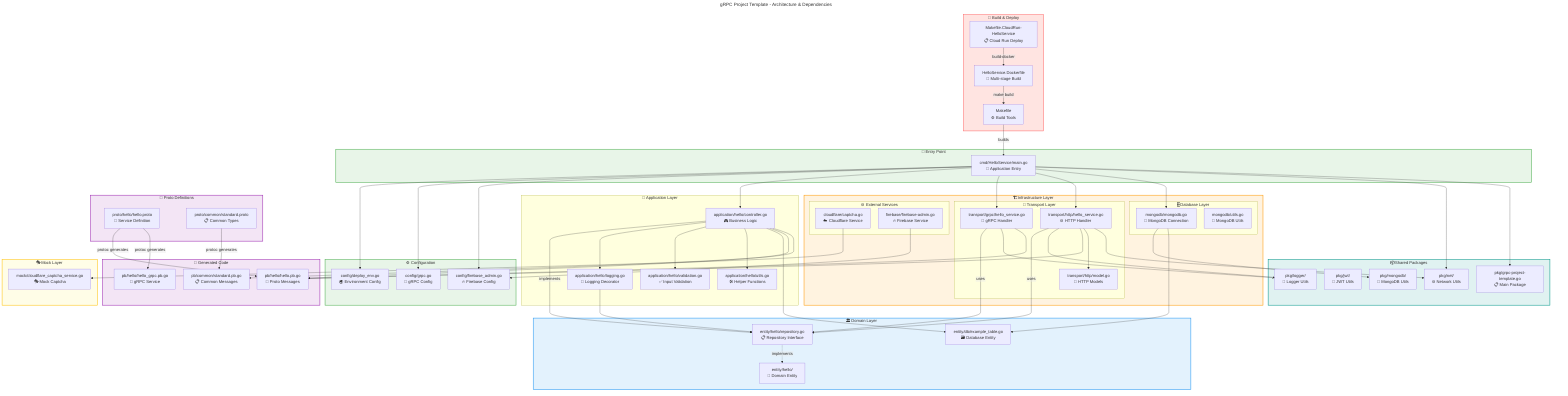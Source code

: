 ---
title: "gRPC Project Template - Architecture & Dependencies"
config:
  flowchart:
    htmlLabels: false
    nodeSpacing: 30
    rankSpacing: 50
---
flowchart TB
    %% Build & Deploy Layer
    subgraph build ["🔨 Build & Deploy"]
        direction LR
        MakefileCloudRun["Makefile.CloudRun-HelloService<br/>📋 Cloud Run Deploy"]
        Dockerfile["HelloService.Dockerfile<br/>🐳 Multi-stage Build"]
        Makefile["Makefile<br/>⚙️ Build Tools"]
        
        MakefileCloudRun -->|"build-docker"| Dockerfile
        Dockerfile -->|"make build"| Makefile
    end

    %% Entry Point
    subgraph entry ["🚀 Entry Point"]
        MainGo["cmd/HelloService/main.go<br/>🎯 Application Entry"]
    end

    %% Configuration Layer  
    subgraph config ["⚙️ Configuration"]
        ConfigEnv["config/deploy_env.go<br/>🌍 Environment Config"]
        ConfigGrpc["config/grpc.go<br/>📡 gRPC Config"]
        ConfigFirebase["config/firebase_admin.go<br/>🔥 Firebase Config"]
    end

    %% Application Layer (Business Logic)
    subgraph app ["💼 Application Layer"]
        HelloController["application/hello/controller.go<br/>🎮 Business Logic"]
        HelloLogging["application/hello/logging.go<br/>📝 Logging Decorator"]
        HelloValidation["application/hello/validation.go<br/>✅ Input Validation"]
        HelloUtils["application/hello/utils.go<br/>🛠️ Helper Functions"]
    end

    %% Domain Layer (Entities & Interfaces)
    subgraph domain ["🏛️ Domain Layer"]
        HelloRepo["entity/hello/repository.go<br/>📋 Repository Interface"]
        HelloEntity["entity/hello/<br/>🎯 Domain Entity"]
        DbEntity["entity/db/example_table.go<br/>🗃️ Database Entity"]
        
        HelloRepo -.->|"implements"| HelloEntity
    end

    %% Infrastructure Layer
    subgraph infra ["🏗️ Infrastructure Layer"]
        direction TB
        
        subgraph transport ["🚦 Transport Layer"]
            GrpcHandler["transport/grpc/hello_service.go<br/>📡 gRPC Handler"]
            HttpHandler["transport/http/hello_service.go<br/>🌐 HTTP Handler"]
            HttpModel["transport/http/model.go<br/>📄 HTTP Models"]
        end
        
        subgraph database ["🗄️ Database Layer"]
            MongoDb["mongodb/mongodb.go<br/>🍃 MongoDB Connection"]
            MongoUtils["mongodb/utils.go<br/>🔧 MongoDB Utils"]
        end
        
        subgraph external ["🌐 External Services"]
            CloudflareService["cloudflare/captcha.go<br/>☁️ Cloudflare Service"]
            FirebaseService["firebase/firebase-admin.go<br/>🔥 Firebase Service"]
        end
    end

    %% Generated Code Layer
    subgraph generated ["🤖 Generated Code"]
        ProtobufHello["pb/hello/hello.pb.go<br/>📝 Proto Messages"]
        GrpcHello["pb/hello/hello_grpc.pb.go<br/>📡 gRPC Service"]
        ProtobufCommon["pb/common/standard.pb.go<br/>📋 Common Messages"]
    end

    %% Proto Definitions
    subgraph proto ["📜 Proto Definitions"]
        ProtoHello["proto/hello/hello.proto<br/>📝 Service Definition"]
        ProtoCommon["proto/common/standard.proto<br/>📋 Common Types"]
    end

    %% Shared Packages
    subgraph pkg ["📦 Shared Packages"]
        PkgNet["pkg/net/<br/>🌐 Network Utils"]
        PkgJwt["pkg/jwt/<br/>🔐 JWT Utils"] 
        PkgMongo["pkg/mongodb/<br/>🍃 MongoDB Utils"]
        PkgLogger["pkg/logger/<br/>📝 Logger Utils"]
        PkgMain["pkg/grpc-project-template.go<br/>📋 Main Package"]
    end

    %% Mock Layer
    subgraph mock ["🎭 Mock Layer"]
        MockCaptcha["mock/cloudflare_captcha_service.go<br/>🎭 Mock Captcha"]
    end

    %% Dependencies Flow
    Makefile -->|"builds"| MainGo
    MainGo --> ConfigEnv
    MainGo --> ConfigGrpc  
    MainGo --> ConfigFirebase
    MainGo --> HelloController
    MainGo --> GrpcHandler
    MainGo --> HttpHandler
    MainGo --> MongoDb
    MainGo --> PkgNet
    MainGo --> PkgMain

    %% Application Layer Dependencies
    HelloController -->|"implements"| HelloRepo
        HelloController --> HelloLogging
        HelloLogging --> HelloRepo
        HelloController --> HelloValidation
        HelloController --> HelloUtils
    HelloController --> DbEntity
    HelloController --> ProtobufHello
    HelloController --> ProtobufCommon

    %% Transport Layer Dependencies
    GrpcHandler -->|"uses"| HelloRepo
        GrpcHandler --> PkgLogger
    GrpcHandler --> ProtobufHello
    HttpHandler -->|"uses"| HelloRepo
        HttpHandler --> PkgLogger
    HttpHandler --> ProtobufHello
    HttpHandler --> HttpModel
    HttpHandler --> PkgNet

    %% Infrastructure Dependencies
    MongoDb --> PkgMongo
    MongoDb --> DbEntity
    CloudflareService --> MockCaptcha
    FirebaseService --> ConfigFirebase

    %% Proto Generation
    ProtoHello -->|"protoc generates"| ProtobufHello
    ProtoHello -->|"protoc generates"| GrpcHello
    ProtoCommon -->|"protoc generates"| ProtobufCommon

    %% Styling
    classDef buildLayer fill:#FFE4E1,stroke:#FF6B6B,stroke-width:2px
    classDef appLayer fill:#E8F5E8,stroke:#4CAF50,stroke-width:2px
    classDef domainLayer fill:#E3F2FD,stroke:#2196F3,stroke-width:2px
    classDef infraLayer fill:#FFF3E0,stroke:#FF9800,stroke-width:2px
    classDef protoLayer fill:#F3E5F5,stroke:#9C27B0,stroke-width:2px
    classDef pkgLayer fill:#E0F2F1,stroke:#009688,stroke-width:2px
    classDef mockLayer fill:#FFFDE7,stroke:#FFC107,stroke-width:2px

    class build buildLayer
    class entry,config appLayer
    class domain domainLayer
    class infra infraLayer
    class generated,proto protoLayer
    class pkg pkgLayer
    class mock mockLayer